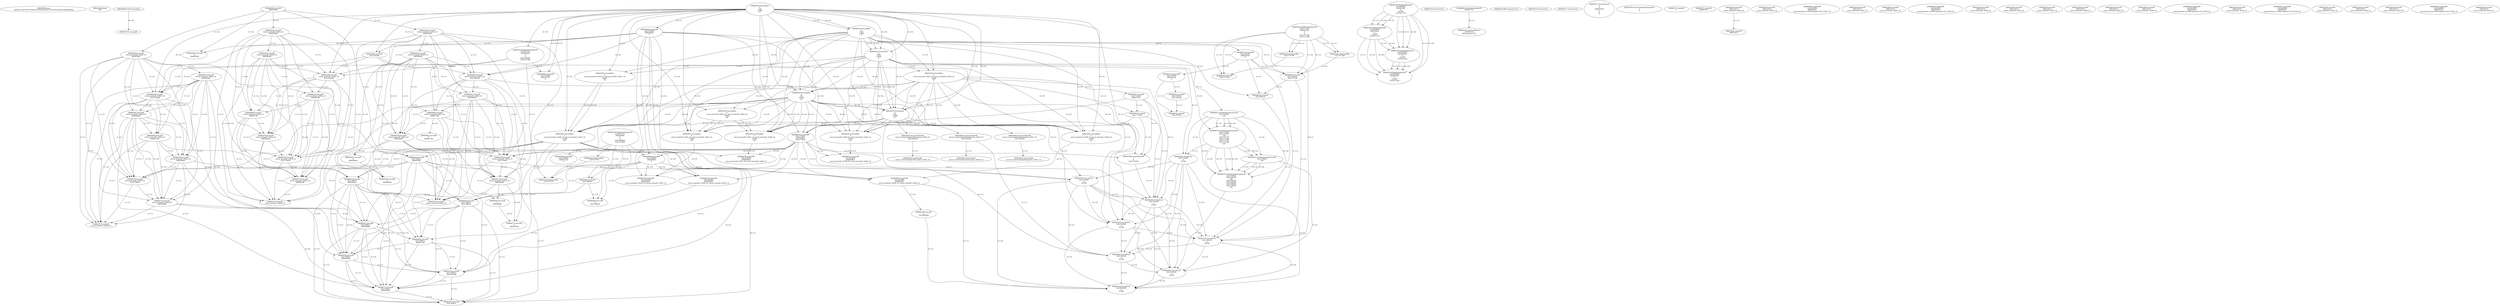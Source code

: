 // Global SCDG with merge call
digraph {
	0 [label="268454688.main
2d585ec73ae76a975632dcc810f156cf1bf4e7cc5547263c9a24614f89d9d4bd"]
	1 [label="268454699.Sleep
1000"]
	2 [label="268450908.GetProcessHeap
"]
	3 [label="268465424.VirtualAlloc
0
128
12288
4"]
	4 [label="268465190.RegOpenKeyExW
2147483650
268501000
0
131097
2147417172"]
	5 [label="268465489.wsprintfW
3221762048
268500964
0"]
	3 -> 5 [label="(0-->1)"]
	6 [label="268466183.VirtualAlloc
0
1024
12288
4"]
	3 -> 6 [label="(3-->3)"]
	3 -> 6 [label="(4-->4)"]
	7 [label="268466202.VirtualAlloc
0
3596
12288
4"]
	3 -> 7 [label="(3-->3)"]
	6 -> 7 [label="(3-->3)"]
	3 -> 7 [label="(4-->4)"]
	6 -> 7 [label="(4-->4)"]
	8 [label="268466212.GetWindowsDirectoryW
3221770240
256"]
	7 -> 8 [label="(0-->1)"]
	9 [label="268466270.GetVolumeInformationW
3221770240
3221770752
256
3221771776
3221771784
3221771780
3221771264
256"]
	7 -> 9 [label="(0-->1)"]
	8 -> 9 [label="(1-->1)"]
	8 -> 9 [label="(2-->3)"]
	8 -> 9 [label="(2-->8)"]
	10 [label="268465190.RegOpenKeyExW
2147483650
268501632
0
131097
2147417172"]
	4 -> 10 [label="(1-->1)"]
	4 -> 10 [label="(4-->4)"]
	4 -> 10 [label="(5-->5)"]
	11 [label="268465223.RegQueryValueExW
3221771788
268501592
0
0
3221771788
2147417188"]
	12 [label="268465254.GetLastError
"]
	13 [label="268465263.RegCloseKey
3221771788"]
	11 -> 13 [label="(1-->1)"]
	11 -> 13 [label="(5-->1)"]
	14 [label="268466376.wsprintfW
3221766144
268501204
0"]
	6 -> 14 [label="(0-->1)"]
	15 [label="268466397.lstrcatW
3221766144
3221771788"]
	6 -> 15 [label="(0-->1)"]
	14 -> 15 [label="(1-->1)"]
	11 -> 15 [label="(1-->2)"]
	11 -> 15 [label="(5-->2)"]
	13 -> 15 [label="(1-->2)"]
	16 [label="268466409.GetModuleHandleW
268501752"]
	17 [label="268466416.GetProcAddress
270536744
RtlComputeCrc32"]
	16 -> 17 [label="(0-->1)"]
	18 [label="268466432.lstrlenW
3221766144"]
	6 -> 18 [label="(0-->1)"]
	14 -> 18 [label="(1-->1)"]
	15 -> 18 [label="(1-->1)"]
	19 [label="268466449.RtlComputeCrc32
"]
	20 [label="268466481.VirtualFree
3221770240
0
32768"]
	7 -> 20 [label="(0-->1)"]
	8 -> 20 [label="(1-->1)"]
	9 -> 20 [label="(1-->1)"]
	21 [label="268464882.lstrlenW
3221762048"]
	3 -> 21 [label="(0-->1)"]
	5 -> 21 [label="(1-->1)"]
	22 [label="268464893.lstrlenW
268497860"]
	23 [label="268453932.VirtualAlloc
0
retval_lstrlenW_32821_32_retval_lstrlenW_32825_32
12288
64"]
	3 -> 23 [label="(3-->3)"]
	6 -> 23 [label="(3-->3)"]
	7 -> 23 [label="(3-->3)"]
	24 [label="268453967.lstrcpyW
3221774336
268497976"]
	23 -> 24 [label="(0-->1)"]
	25 [label="268453974.lstrlenW
3221774336"]
	23 -> 25 [label="(0-->1)"]
	24 -> 25 [label="(1-->1)"]
	26 [label="268464425.lstrcatW
retval_lstrlenW_32835_32
268497860"]
	22 -> 26 [label="(1-->2)"]
	27 [label="268464433.lstrcatW
retval_lstrlenW_32835_32
268500944"]
	26 -> 27 [label="(1-->1)"]
	28 [label="268464439.lstrcatW
retval_lstrlenW_32835_32
3221762048"]
	26 -> 28 [label="(1-->1)"]
	27 -> 28 [label="(1-->1)"]
	3 -> 28 [label="(0-->2)"]
	5 -> 28 [label="(1-->2)"]
	21 -> 28 [label="(1-->2)"]
	29 [label="268464447.lstrcatW
retval_lstrlenW_32835_32
268500948"]
	26 -> 29 [label="(1-->1)"]
	27 -> 29 [label="(1-->1)"]
	28 -> 29 [label="(1-->1)"]
	30 [label="268464636.VirtualAlloc
0
66
12288
64"]
	3 -> 30 [label="(3-->3)"]
	6 -> 30 [label="(3-->3)"]
	7 -> 30 [label="(3-->3)"]
	23 -> 30 [label="(3-->3)"]
	23 -> 30 [label="(4-->4)"]
	31 [label="268464679.wsprintfW
3221778432
268500964
3221774336"]
	30 -> 31 [label="(0-->1)"]
	5 -> 31 [label="(2-->2)"]
	23 -> 31 [label="(0-->3)"]
	24 -> 31 [label="(1-->3)"]
	25 -> 31 [label="(1-->3)"]
	32 [label="268464692.lstrcatW
retval_lstrlenW_32835_32
268497764"]
	26 -> 32 [label="(1-->1)"]
	27 -> 32 [label="(1-->1)"]
	28 -> 32 [label="(1-->1)"]
	29 -> 32 [label="(1-->1)"]
	33 [label="268464700.lstrcatW
retval_lstrlenW_32835_32
268500944"]
	26 -> 33 [label="(1-->1)"]
	27 -> 33 [label="(1-->1)"]
	28 -> 33 [label="(1-->1)"]
	29 -> 33 [label="(1-->1)"]
	32 -> 33 [label="(1-->1)"]
	27 -> 33 [label="(2-->2)"]
	34 [label="268464706.lstrcatW
retval_lstrlenW_32835_32
3221778432"]
	26 -> 34 [label="(1-->1)"]
	27 -> 34 [label="(1-->1)"]
	28 -> 34 [label="(1-->1)"]
	29 -> 34 [label="(1-->1)"]
	32 -> 34 [label="(1-->1)"]
	33 -> 34 [label="(1-->1)"]
	30 -> 34 [label="(0-->2)"]
	31 -> 34 [label="(1-->2)"]
	35 [label="268464714.lstrcatW
retval_lstrlenW_32835_32
268500948"]
	26 -> 35 [label="(1-->1)"]
	27 -> 35 [label="(1-->1)"]
	28 -> 35 [label="(1-->1)"]
	29 -> 35 [label="(1-->1)"]
	32 -> 35 [label="(1-->1)"]
	33 -> 35 [label="(1-->1)"]
	34 -> 35 [label="(1-->1)"]
	29 -> 35 [label="(2-->2)"]
	36 [label="268464726.VirtualFree
3221778432
0
32768"]
	30 -> 36 [label="(0-->1)"]
	31 -> 36 [label="(1-->1)"]
	34 -> 36 [label="(2-->1)"]
	20 -> 36 [label="(3-->3)"]
	37 [label="268464767.lstrlenW
retval_lstrlenW_32835_32"]
	26 -> 37 [label="(1-->1)"]
	27 -> 37 [label="(1-->1)"]
	28 -> 37 [label="(1-->1)"]
	29 -> 37 [label="(1-->1)"]
	32 -> 37 [label="(1-->1)"]
	33 -> 37 [label="(1-->1)"]
	34 -> 37 [label="(1-->1)"]
	35 -> 37 [label="(1-->1)"]
	38 [label="268453998.CreateMutexW
0
0
3221774336"]
	23 -> 38 [label="(0-->3)"]
	24 -> 38 [label="(1-->3)"]
	25 -> 38 [label="(1-->3)"]
	31 -> 38 [label="(3-->3)"]
	39 [label="268454010.GetLastError
"]
	40 [label="268454017.GetLastError
"]
	41 [label="268454043.VirtualFree
3221774336
0
32768"]
	23 -> 41 [label="(0-->1)"]
	24 -> 41 [label="(1-->1)"]
	25 -> 41 [label="(1-->1)"]
	31 -> 41 [label="(3-->1)"]
	38 -> 41 [label="(3-->1)"]
	20 -> 41 [label="(3-->3)"]
	36 -> 41 [label="(3-->3)"]
	42 [label="268467629.VirtualFree
3221762048
0
32768"]
	3 -> 42 [label="(0-->1)"]
	5 -> 42 [label="(1-->1)"]
	21 -> 42 [label="(1-->1)"]
	28 -> 42 [label="(2-->1)"]
	20 -> 42 [label="(3-->3)"]
	36 -> 42 [label="(3-->3)"]
	41 -> 42 [label="(3-->3)"]
	43 [label="268467737.VirtualFree
3221766144
0
32768"]
	6 -> 43 [label="(0-->1)"]
	14 -> 43 [label="(1-->1)"]
	15 -> 43 [label="(1-->1)"]
	18 -> 43 [label="(1-->1)"]
	20 -> 43 [label="(3-->3)"]
	36 -> 43 [label="(3-->3)"]
	41 -> 43 [label="(3-->3)"]
	42 -> 43 [label="(3-->3)"]
	44 [label="268454737.CreateThread
0
0
268447024
0
0
0"]
	45 [label="268454450.CreateToolhelp32Snapshot
2
0"]
	46 [label="268454476.VirtualAlloc
0
556
12288
4"]
	3 -> 46 [label="(3-->3)"]
	6 -> 46 [label="(3-->3)"]
	7 -> 46 [label="(3-->3)"]
	23 -> 46 [label="(3-->3)"]
	30 -> 46 [label="(3-->3)"]
	3 -> 46 [label="(4-->4)"]
	6 -> 46 [label="(4-->4)"]
	7 -> 46 [label="(4-->4)"]
	47 [label="268454533.lstrcmpiW
"]
	2 -> 47 [label="(0-->0)"]
	48 [label="268454602.Process32NextW
retval_CreateToolhelp32Snapshot_32925_32
3221782528"]
	46 -> 48 [label="(0-->2)"]
	49 [label="268454627.VirtualFree
3221782528
0
32768"]
	46 -> 49 [label="(0-->1)"]
	48 -> 49 [label="(2-->1)"]
	20 -> 49 [label="(3-->3)"]
	36 -> 49 [label="(3-->3)"]
	41 -> 49 [label="(3-->3)"]
	42 -> 49 [label="(3-->3)"]
	43 -> 49 [label="(3-->3)"]
	50 [label="268454634.CloseHandle
retval_CreateToolhelp32Snapshot_32925_32"]
	48 -> 50 [label="(1-->1)"]
	51 [label="268465190.RegOpenKeyExW
2147483650
268501000
0
131097
2147417052"]
	4 -> 51 [label="(1-->1)"]
	10 -> 51 [label="(1-->1)"]
	4 -> 51 [label="(2-->2)"]
	4 -> 51 [label="(4-->4)"]
	10 -> 51 [label="(4-->4)"]
	52 [label="268465223.RegQueryValueExW
2147417376
268500984
0
0
3221786624
2147417068"]
	53 [label="268465263.RegCloseKey
2147417376"]
	52 -> 53 [label="(1-->1)"]
	54 [label="268465489.wsprintfW
3221786624
268500964
0"]
	52 -> 54 [label="(5-->1)"]
	5 -> 54 [label="(2-->2)"]
	31 -> 54 [label="(2-->2)"]
	55 [label="268466212.GetWindowsDirectoryW
3221794816
256"]
	8 -> 55 [label="(2-->2)"]
	9 -> 55 [label="(3-->2)"]
	9 -> 55 [label="(8-->2)"]
	56 [label="268466270.GetVolumeInformationW
3221794816
3221795328
256
3221796352
3221796360
3221796356
3221795840
256"]
	55 -> 56 [label="(1-->1)"]
	8 -> 56 [label="(2-->3)"]
	9 -> 56 [label="(3-->3)"]
	9 -> 56 [label="(8-->3)"]
	55 -> 56 [label="(2-->3)"]
	8 -> 56 [label="(2-->8)"]
	9 -> 56 [label="(3-->8)"]
	9 -> 56 [label="(8-->8)"]
	55 -> 56 [label="(2-->8)"]
	57 [label="268465190.RegOpenKeyExW
2147483650
268501632
0
131097
2147417052"]
	4 -> 57 [label="(1-->1)"]
	10 -> 57 [label="(1-->1)"]
	51 -> 57 [label="(1-->1)"]
	10 -> 57 [label="(2-->2)"]
	4 -> 57 [label="(4-->4)"]
	10 -> 57 [label="(4-->4)"]
	51 -> 57 [label="(4-->4)"]
	51 -> 57 [label="(5-->5)"]
	58 [label="268466376.wsprintfW
3221790720
268501204
0"]
	14 -> 58 [label="(2-->2)"]
	59 [label="268466397.lstrcatW
3221790720
3221796364"]
	58 -> 59 [label="(1-->1)"]
	60 [label="268466432.lstrlenW
3221790720"]
	58 -> 60 [label="(1-->1)"]
	59 -> 60 [label="(1-->1)"]
	61 [label="268466481.VirtualFree
3221794816
0
32768"]
	55 -> 61 [label="(1-->1)"]
	56 -> 61 [label="(1-->1)"]
	20 -> 61 [label="(3-->3)"]
	36 -> 61 [label="(3-->3)"]
	41 -> 61 [label="(3-->3)"]
	42 -> 61 [label="(3-->3)"]
	43 -> 61 [label="(3-->3)"]
	49 -> 61 [label="(3-->3)"]
	62 [label="268464882.lstrlenW
3221786624"]
	52 -> 62 [label="(5-->1)"]
	54 -> 62 [label="(1-->1)"]
	63 [label="268452641.VirtualAlloc
0
retval_lstrlenW_33209_32_retval_lstrlenW_33204_32
12288
64"]
	3 -> 63 [label="(3-->3)"]
	6 -> 63 [label="(3-->3)"]
	7 -> 63 [label="(3-->3)"]
	23 -> 63 [label="(3-->3)"]
	30 -> 63 [label="(3-->3)"]
	46 -> 63 [label="(3-->3)"]
	23 -> 63 [label="(4-->4)"]
	30 -> 63 [label="(4-->4)"]
	64 [label="268464425.lstrcatW
0
268497860"]
	22 -> 64 [label="(1-->2)"]
	26 -> 64 [label="(2-->2)"]
	65 [label="268464433.lstrcatW
0
268500944"]
	27 -> 65 [label="(2-->2)"]
	33 -> 65 [label="(2-->2)"]
	66 [label="268464439.lstrcatW
0
3221786624"]
	52 -> 66 [label="(5-->2)"]
	54 -> 66 [label="(1-->2)"]
	62 -> 66 [label="(1-->2)"]
	67 [label="268464447.lstrcatW
0
268500948"]
	29 -> 67 [label="(2-->2)"]
	35 -> 67 [label="(2-->2)"]
	68 [label="268464679.wsprintfW
3221803008
268500964
retval_lstrlenW_33209_32_retval_lstrlenW_33204_32"]
	5 -> 68 [label="(2-->2)"]
	31 -> 68 [label="(2-->2)"]
	54 -> 68 [label="(2-->2)"]
	63 -> 68 [label="(2-->3)"]
	69 [label="268464692.lstrcatW
0
268497764"]
	32 -> 69 [label="(2-->2)"]
	70 [label="268464700.lstrcatW
0
268500944"]
	27 -> 70 [label="(2-->2)"]
	33 -> 70 [label="(2-->2)"]
	65 -> 70 [label="(2-->2)"]
	71 [label="268464706.lstrcatW
0
3221803008"]
	68 -> 71 [label="(1-->2)"]
	72 [label="268464714.lstrcatW
0
268500948"]
	29 -> 72 [label="(2-->2)"]
	35 -> 72 [label="(2-->2)"]
	67 -> 72 [label="(2-->2)"]
	73 [label="268464726.VirtualFree
3221803008
0
32768"]
	68 -> 73 [label="(1-->1)"]
	71 -> 73 [label="(2-->1)"]
	20 -> 73 [label="(3-->3)"]
	36 -> 73 [label="(3-->3)"]
	41 -> 73 [label="(3-->3)"]
	42 -> 73 [label="(3-->3)"]
	43 -> 73 [label="(3-->3)"]
	49 -> 73 [label="(3-->3)"]
	61 -> 73 [label="(3-->3)"]
	74 [label="268464767.lstrlenW
0"]
	75 [label="268452707.lstrlenW
268497912"]
	76 [label="268452834.lstrcpyW
268510272
retval_lstrlenW_33406_32"]
	77 [label="268452841.lstrlenW
268510272"]
	76 -> 77 [label="(1-->1)"]
	78 [label="268465223.RegQueryValueExW
2147417376
268500984
0
0
3221762048
2147417188"]
	3 -> 78 [label="(0-->5)"]
	79 [label="268453932.VirtualAlloc
0
retval_lstrlenW_32824_32_retval_lstrlenW_32820_32
12288
64"]
	3 -> 79 [label="(3-->3)"]
	6 -> 79 [label="(3-->3)"]
	7 -> 79 [label="(3-->3)"]
	80 [label="268464425.lstrcatW
retval_lstrlenW_32834_32
268497860"]
	22 -> 80 [label="(1-->2)"]
	81 [label="268464433.lstrcatW
retval_lstrlenW_32834_32
268500944"]
	80 -> 81 [label="(1-->1)"]
	82 [label="268464439.lstrcatW
retval_lstrlenW_32834_32
3221762048"]
	80 -> 82 [label="(1-->1)"]
	81 -> 82 [label="(1-->1)"]
	3 -> 82 [label="(0-->2)"]
	5 -> 82 [label="(1-->2)"]
	21 -> 82 [label="(1-->2)"]
	78 -> 82 [label="(5-->2)"]
	83 [label="268464447.lstrcatW
retval_lstrlenW_32834_32
268500948"]
	80 -> 83 [label="(1-->1)"]
	81 -> 83 [label="(1-->1)"]
	82 -> 83 [label="(1-->1)"]
	84 [label="268464692.lstrcatW
retval_lstrlenW_32834_32
268497764"]
	80 -> 84 [label="(1-->1)"]
	81 -> 84 [label="(1-->1)"]
	82 -> 84 [label="(1-->1)"]
	83 -> 84 [label="(1-->1)"]
	85 [label="268464700.lstrcatW
retval_lstrlenW_32834_32
268500944"]
	80 -> 85 [label="(1-->1)"]
	81 -> 85 [label="(1-->1)"]
	82 -> 85 [label="(1-->1)"]
	83 -> 85 [label="(1-->1)"]
	84 -> 85 [label="(1-->1)"]
	81 -> 85 [label="(2-->2)"]
	86 [label="268464706.lstrcatW
retval_lstrlenW_32834_32
3221778432"]
	80 -> 86 [label="(1-->1)"]
	81 -> 86 [label="(1-->1)"]
	82 -> 86 [label="(1-->1)"]
	83 -> 86 [label="(1-->1)"]
	84 -> 86 [label="(1-->1)"]
	85 -> 86 [label="(1-->1)"]
	30 -> 86 [label="(0-->2)"]
	31 -> 86 [label="(1-->2)"]
	87 [label="268464714.lstrcatW
retval_lstrlenW_32834_32
268500948"]
	80 -> 87 [label="(1-->1)"]
	81 -> 87 [label="(1-->1)"]
	82 -> 87 [label="(1-->1)"]
	83 -> 87 [label="(1-->1)"]
	84 -> 87 [label="(1-->1)"]
	85 -> 87 [label="(1-->1)"]
	86 -> 87 [label="(1-->1)"]
	83 -> 87 [label="(2-->2)"]
	88 [label="268464767.lstrlenW
retval_lstrlenW_32834_32"]
	80 -> 88 [label="(1-->1)"]
	81 -> 88 [label="(1-->1)"]
	82 -> 88 [label="(1-->1)"]
	83 -> 88 [label="(1-->1)"]
	84 -> 88 [label="(1-->1)"]
	85 -> 88 [label="(1-->1)"]
	86 -> 88 [label="(1-->1)"]
	87 -> 88 [label="(1-->1)"]
	89 [label="268454602.Process32NextW
retval_CreateToolhelp32Snapshot_32924_32
3221782528"]
	46 -> 89 [label="(0-->2)"]
	90 [label="268454634.CloseHandle
retval_CreateToolhelp32Snapshot_32924_32"]
	89 -> 90 [label="(1-->1)"]
	91 [label="268465239.RegCloseKey
2147417376"]
	52 -> 91 [label="(1-->1)"]
	53 -> 91 [label="(1-->1)"]
	78 -> 91 [label="(1-->1)"]
	92 [label="268465489.wsprintfW
3221786624
268501104
0"]
	52 -> 92 [label="(5-->1)"]
	93 [label="268452641.VirtualAlloc
0
retval_lstrlenW_33201_32_retval_lstrlenW_33206_32
12288
64"]
	3 -> 93 [label="(3-->3)"]
	6 -> 93 [label="(3-->3)"]
	7 -> 93 [label="(3-->3)"]
	30 -> 93 [label="(3-->3)"]
	46 -> 93 [label="(3-->3)"]
	79 -> 93 [label="(3-->3)"]
	30 -> 93 [label="(4-->4)"]
	79 -> 93 [label="(4-->4)"]
	94 [label="268464679.wsprintfW
3221803008
268500964
retval_lstrlenW_33201_32_retval_lstrlenW_33206_32"]
	5 -> 94 [label="(2-->2)"]
	31 -> 94 [label="(2-->2)"]
	93 -> 94 [label="(2-->3)"]
	95 [label="268452834.lstrcpyW
268510272
retval_lstrlenW_33401_32"]
	96 [label="268464662.wsprintfW
3221803008
268500952
unconstrained_ret_RtlComputeCrc32_33191_32"]
	97 [label="268452834.lstrcpyW
268510272
retval_lstrlenW_33403_32"]
	98 [label="268452641.VirtualAlloc
0
retval_lstrlenW_33208_32_retval_lstrlenW_33203_32
12288
64"]
	3 -> 98 [label="(3-->3)"]
	6 -> 98 [label="(3-->3)"]
	7 -> 98 [label="(3-->3)"]
	23 -> 98 [label="(3-->3)"]
	30 -> 98 [label="(3-->3)"]
	46 -> 98 [label="(3-->3)"]
	23 -> 98 [label="(4-->4)"]
	30 -> 98 [label="(4-->4)"]
	99 [label="268464679.wsprintfW
3221803008
268500964
retval_lstrlenW_33208_32_retval_lstrlenW_33203_32"]
	5 -> 99 [label="(2-->2)"]
	31 -> 99 [label="(2-->2)"]
	98 -> 99 [label="(2-->3)"]
	100 [label="268452834.lstrcpyW
268510272
retval_lstrlenW_33402_32"]
	101 [label="268464662.wsprintfW
3221803008
268500952
unconstrained_ret_RtlComputeCrc32_33193_32"]
	102 [label="268452834.lstrcpyW
268510272
retval_lstrlenW_33404_32"]
	103 [label="268465489.wsprintfW
3221762048
268501104
0"]
	3 -> 103 [label="(0-->1)"]
	78 -> 103 [label="(5-->1)"]
	104 [label="268465239.RegCloseKey
3221771788"]
	11 -> 104 [label="(1-->1)"]
	11 -> 104 [label="(5-->1)"]
	105 [label="268466320.lstrlenW
3221771788"]
	11 -> 105 [label="(1-->1)"]
	11 -> 105 [label="(5-->1)"]
	104 -> 105 [label="(1-->1)"]
	106 [label="268453932.VirtualAlloc
0
retval_lstrlenW_32826_32_retval_lstrlenW_32827_32
12288
64"]
	3 -> 106 [label="(3-->3)"]
	6 -> 106 [label="(3-->3)"]
	7 -> 106 [label="(3-->3)"]
	107 [label="268464425.lstrcatW
retval_lstrlenW_32839_32
268497860"]
	22 -> 107 [label="(1-->2)"]
	108 [label="268464433.lstrcatW
retval_lstrlenW_32839_32
268500944"]
	107 -> 108 [label="(1-->1)"]
	109 [label="268464439.lstrcatW
retval_lstrlenW_32839_32
3221762048"]
	107 -> 109 [label="(1-->1)"]
	108 -> 109 [label="(1-->1)"]
	3 -> 109 [label="(0-->2)"]
	5 -> 109 [label="(1-->2)"]
	21 -> 109 [label="(1-->2)"]
	78 -> 109 [label="(5-->2)"]
	110 [label="268464447.lstrcatW
retval_lstrlenW_32839_32
268500948"]
	107 -> 110 [label="(1-->1)"]
	108 -> 110 [label="(1-->1)"]
	109 -> 110 [label="(1-->1)"]
	111 [label="268464692.lstrcatW
retval_lstrlenW_32839_32
268497764"]
	107 -> 111 [label="(1-->1)"]
	108 -> 111 [label="(1-->1)"]
	109 -> 111 [label="(1-->1)"]
	110 -> 111 [label="(1-->1)"]
	112 [label="268464700.lstrcatW
retval_lstrlenW_32839_32
268500944"]
	107 -> 112 [label="(1-->1)"]
	108 -> 112 [label="(1-->1)"]
	109 -> 112 [label="(1-->1)"]
	110 -> 112 [label="(1-->1)"]
	111 -> 112 [label="(1-->1)"]
	108 -> 112 [label="(2-->2)"]
	113 [label="268464706.lstrcatW
retval_lstrlenW_32839_32
3221778432"]
	107 -> 113 [label="(1-->1)"]
	108 -> 113 [label="(1-->1)"]
	109 -> 113 [label="(1-->1)"]
	110 -> 113 [label="(1-->1)"]
	111 -> 113 [label="(1-->1)"]
	112 -> 113 [label="(1-->1)"]
	30 -> 113 [label="(0-->2)"]
	31 -> 113 [label="(1-->2)"]
	114 [label="268464714.lstrcatW
retval_lstrlenW_32839_32
268500948"]
	107 -> 114 [label="(1-->1)"]
	108 -> 114 [label="(1-->1)"]
	109 -> 114 [label="(1-->1)"]
	110 -> 114 [label="(1-->1)"]
	111 -> 114 [label="(1-->1)"]
	112 -> 114 [label="(1-->1)"]
	113 -> 114 [label="(1-->1)"]
	110 -> 114 [label="(2-->2)"]
	115 [label="268464767.lstrlenW
retval_lstrlenW_32839_32"]
	107 -> 115 [label="(1-->1)"]
	108 -> 115 [label="(1-->1)"]
	109 -> 115 [label="(1-->1)"]
	110 -> 115 [label="(1-->1)"]
	111 -> 115 [label="(1-->1)"]
	112 -> 115 [label="(1-->1)"]
	113 -> 115 [label="(1-->1)"]
	114 -> 115 [label="(1-->1)"]
	116 [label="268454602.Process32NextW
retval_CreateToolhelp32Snapshot_32931_32
3221782528"]
	46 -> 116 [label="(0-->2)"]
	117 [label="268454634.CloseHandle
retval_CreateToolhelp32Snapshot_32931_32"]
	116 -> 117 [label="(1-->1)"]
	118 [label="268452641.VirtualAlloc
0
retval_lstrlenW_33200_32_retval_lstrlenW_33205_32
12288
64"]
	3 -> 118 [label="(3-->3)"]
	6 -> 118 [label="(3-->3)"]
	7 -> 118 [label="(3-->3)"]
	30 -> 118 [label="(3-->3)"]
	46 -> 118 [label="(3-->3)"]
	106 -> 118 [label="(3-->3)"]
	30 -> 118 [label="(4-->4)"]
	106 -> 118 [label="(4-->4)"]
	119 [label="268464425.lstrcatW
3221798912
268497860"]
	118 -> 119 [label="(0-->1)"]
	22 -> 119 [label="(1-->2)"]
	107 -> 119 [label="(2-->2)"]
	120 [label="268464433.lstrcatW
3221798912
268500944"]
	118 -> 120 [label="(0-->1)"]
	119 -> 120 [label="(1-->1)"]
	108 -> 120 [label="(2-->2)"]
	112 -> 120 [label="(2-->2)"]
	121 [label="268464439.lstrcatW
3221798912
3221786624"]
	118 -> 121 [label="(0-->1)"]
	119 -> 121 [label="(1-->1)"]
	120 -> 121 [label="(1-->1)"]
	54 -> 121 [label="(1-->2)"]
	62 -> 121 [label="(1-->2)"]
	122 [label="268464447.lstrcatW
3221798912
268500948"]
	118 -> 122 [label="(0-->1)"]
	119 -> 122 [label="(1-->1)"]
	120 -> 122 [label="(1-->1)"]
	121 -> 122 [label="(1-->1)"]
	110 -> 122 [label="(2-->2)"]
	114 -> 122 [label="(2-->2)"]
	123 [label="268464679.wsprintfW
3221803008
268500964
retval_lstrlenW_33200_32_retval_lstrlenW_33205_32"]
	5 -> 123 [label="(2-->2)"]
	31 -> 123 [label="(2-->2)"]
	54 -> 123 [label="(2-->2)"]
	118 -> 123 [label="(2-->3)"]
	124 [label="268464692.lstrcatW
3221798912
268497764"]
	118 -> 124 [label="(0-->1)"]
	119 -> 124 [label="(1-->1)"]
	120 -> 124 [label="(1-->1)"]
	121 -> 124 [label="(1-->1)"]
	122 -> 124 [label="(1-->1)"]
	111 -> 124 [label="(2-->2)"]
	125 [label="268464700.lstrcatW
3221798912
268500944"]
	118 -> 125 [label="(0-->1)"]
	119 -> 125 [label="(1-->1)"]
	120 -> 125 [label="(1-->1)"]
	121 -> 125 [label="(1-->1)"]
	122 -> 125 [label="(1-->1)"]
	124 -> 125 [label="(1-->1)"]
	108 -> 125 [label="(2-->2)"]
	112 -> 125 [label="(2-->2)"]
	120 -> 125 [label="(2-->2)"]
	126 [label="268464706.lstrcatW
3221798912
3221803008"]
	118 -> 126 [label="(0-->1)"]
	119 -> 126 [label="(1-->1)"]
	120 -> 126 [label="(1-->1)"]
	121 -> 126 [label="(1-->1)"]
	122 -> 126 [label="(1-->1)"]
	124 -> 126 [label="(1-->1)"]
	125 -> 126 [label="(1-->1)"]
	123 -> 126 [label="(1-->2)"]
	127 [label="268464714.lstrcatW
3221798912
268500948"]
	118 -> 127 [label="(0-->1)"]
	119 -> 127 [label="(1-->1)"]
	120 -> 127 [label="(1-->1)"]
	121 -> 127 [label="(1-->1)"]
	122 -> 127 [label="(1-->1)"]
	124 -> 127 [label="(1-->1)"]
	125 -> 127 [label="(1-->1)"]
	126 -> 127 [label="(1-->1)"]
	110 -> 127 [label="(2-->2)"]
	114 -> 127 [label="(2-->2)"]
	122 -> 127 [label="(2-->2)"]
	128 [label="268464767.lstrlenW
3221798912"]
	118 -> 128 [label="(0-->1)"]
	119 -> 128 [label="(1-->1)"]
	120 -> 128 [label="(1-->1)"]
	121 -> 128 [label="(1-->1)"]
	122 -> 128 [label="(1-->1)"]
	124 -> 128 [label="(1-->1)"]
	125 -> 128 [label="(1-->1)"]
	126 -> 128 [label="(1-->1)"]
	127 -> 128 [label="(1-->1)"]
	129 [label="268452834.lstrcpyW
268510272
retval_lstrlenW_33265_32"]
	130 [label="268452641.VirtualAlloc
0
retval_lstrlenW_33202_32_retval_lstrlenW_33207_32
12288
64"]
	3 -> 130 [label="(3-->3)"]
	6 -> 130 [label="(3-->3)"]
	7 -> 130 [label="(3-->3)"]
	30 -> 130 [label="(3-->3)"]
	46 -> 130 [label="(3-->3)"]
	79 -> 130 [label="(3-->3)"]
	30 -> 130 [label="(4-->4)"]
	79 -> 130 [label="(4-->4)"]
	131 [label="268464679.wsprintfW
3221803008
268500964
retval_lstrlenW_33202_32_retval_lstrlenW_33207_32"]
	5 -> 131 [label="(2-->2)"]
	31 -> 131 [label="(2-->2)"]
	54 -> 131 [label="(2-->2)"]
	130 -> 131 [label="(2-->3)"]
	132 [label="268452834.lstrcpyW
268510272
retval_lstrlenW_33267_32"]
	133 [label="268452834.lstrcpyW
268510272
retval_lstrlenW_33269_32"]
	134 [label="268452834.lstrcpyW
268510272
retval_lstrlenW_33266_32"]
	135 [label="268452834.lstrcpyW
268510272
retval_lstrlenW_33268_32"]
	136 [label="268464662.wsprintfW
3221803008
268500952
unconstrained_ret_RtlComputeCrc32_33190_32"]
	137 [label="268452834.lstrcpyW
268510272
retval_lstrlenW_33324_32"]
	138 [label="268464662.wsprintfW
3221803008
268500952
unconstrained_ret_RtlComputeCrc32_33194_32"]
	139 [label="268452834.lstrcpyW
268510272
retval_lstrlenW_33326_32"]
	140 [label="268452834.lstrcpyW
268510272
retval_lstrlenW_33328_32"]
	141 [label="268452834.lstrcpyW
268510272
retval_lstrlenW_33329_32"]
	142 [label="268464662.wsprintfW
3221803008
268500952
unconstrained_ret_RtlComputeCrc32_33192_32"]
	143 [label="268452834.lstrcpyW
268510272
retval_lstrlenW_33325_32"]
}
